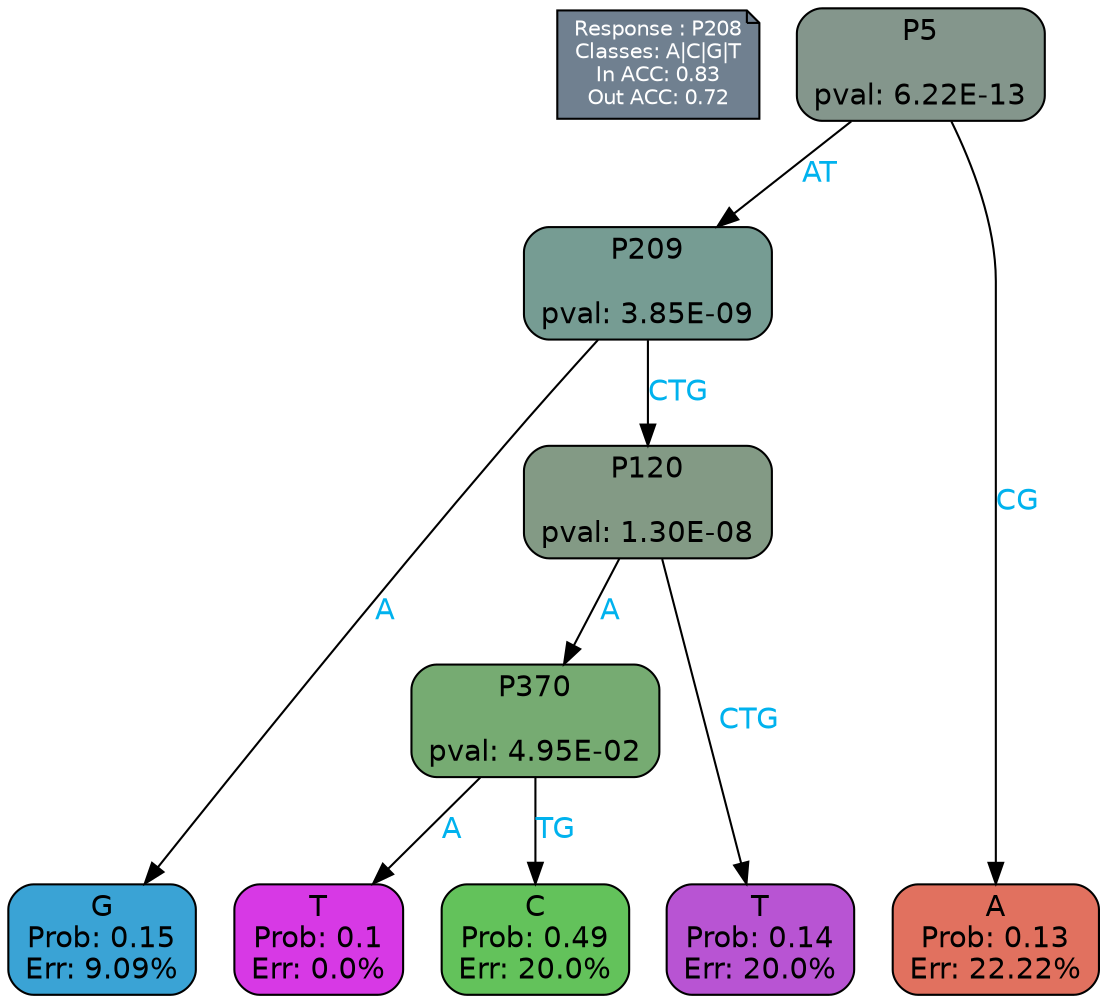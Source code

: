 digraph Tree {
node [shape=box, style="filled, rounded", color="black", fontname=helvetica] ;
graph [ranksep=equally, splines=polylines, bgcolor=transparent, dpi=600] ;
edge [fontname=helvetica] ;
LEGEND [label="Response : P208
Classes: A|C|G|T
In ACC: 0.83
Out ACC: 0.72
",shape=note,align=left,style=filled,fillcolor="slategray",fontcolor="white",fontsize=10];1 [label="P5

pval: 6.22E-13", fillcolor="#84968c"] ;
2 [label="P209

pval: 3.85E-09", fillcolor="#769c93"] ;
3 [label="G
Prob: 0.15
Err: 9.09%", fillcolor="#3aa3d5"] ;
4 [label="P120

pval: 1.30E-08", fillcolor="#839a85"] ;
5 [label="P370

pval: 4.95E-02", fillcolor="#76ab72"] ;
6 [label="T
Prob: 0.1
Err: 0.0%", fillcolor="#d739e5"] ;
7 [label="C
Prob: 0.49
Err: 20.0%", fillcolor="#63c25b"] ;
8 [label="T
Prob: 0.14
Err: 20.0%", fillcolor="#b854d3"] ;
9 [label="A
Prob: 0.13
Err: 22.22%", fillcolor="#e1715f"] ;
1 -> 9 [label="CG",fontcolor=deepskyblue2] ;
1 -> 2 [label="AT",fontcolor=deepskyblue2] ;
2 -> 3 [label="A",fontcolor=deepskyblue2] ;
2 -> 4 [label="CTG",fontcolor=deepskyblue2] ;
4 -> 8 [label="CTG",fontcolor=deepskyblue2] ;
4 -> 5 [label="A",fontcolor=deepskyblue2] ;
5 -> 6 [label="A",fontcolor=deepskyblue2] ;
5 -> 7 [label="TG",fontcolor=deepskyblue2] ;
{rank = same; 3;6;7;8;9;}{rank = same; LEGEND;1;}}